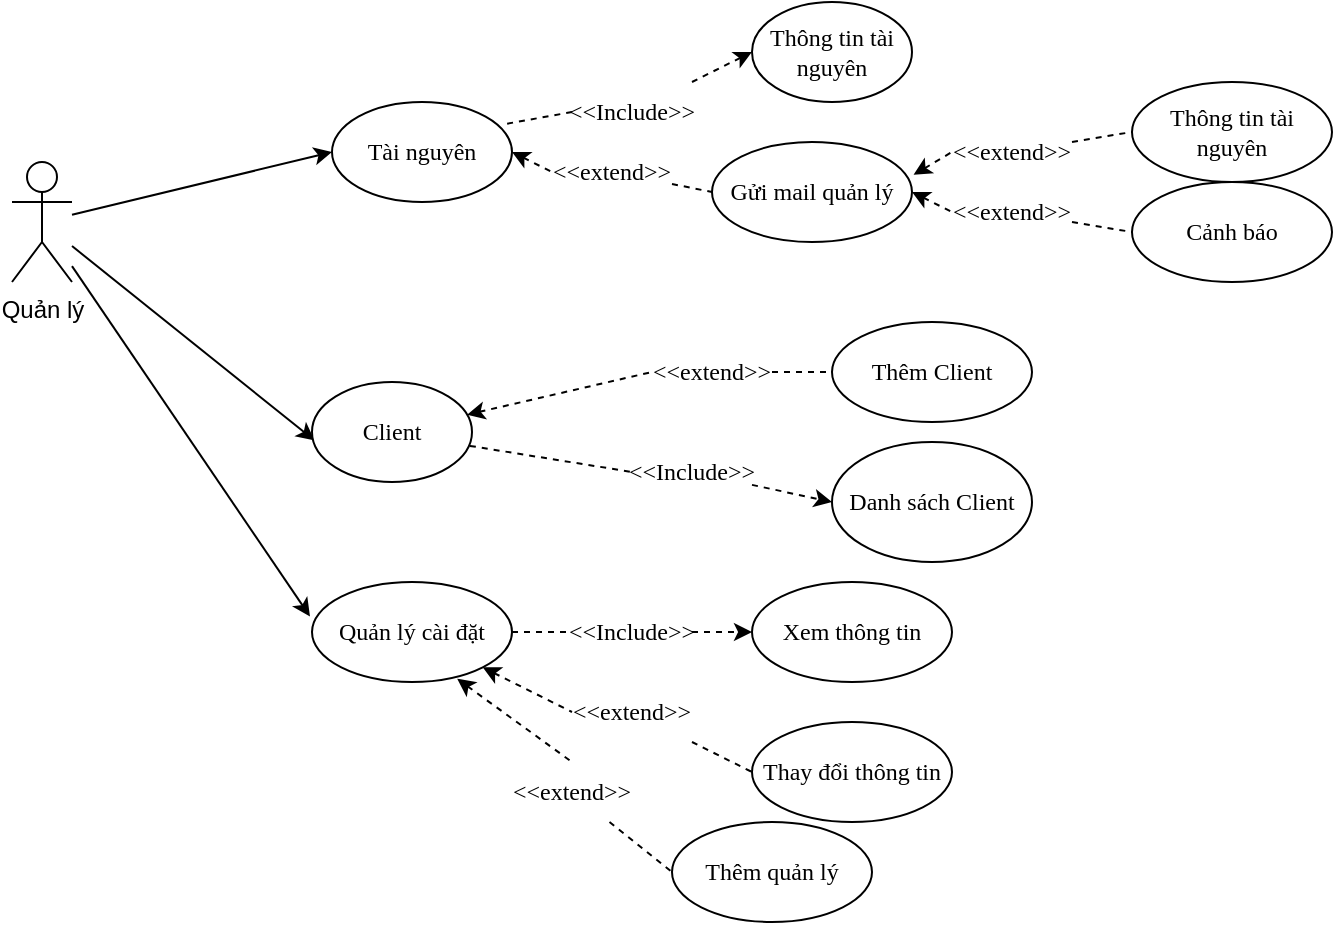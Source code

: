 <mxfile version="20.7.4" type="device"><diagram id="PqwYQyUffPjLbStrtvBU" name="Page-1"><mxGraphModel dx="901" dy="527" grid="1" gridSize="10" guides="1" tooltips="1" connect="1" arrows="1" fold="1" page="1" pageScale="1" pageWidth="850" pageHeight="1100" math="0" shadow="0"><root><mxCell id="0"/><mxCell id="1" parent="0"/><mxCell id="jgINSbvkNidryrkm8_Bx-7" value="" style="rounded=0;orthogonalLoop=1;jettySize=auto;html=1;entryX=0;entryY=0.5;entryDx=0;entryDy=0;" edge="1" parent="1" source="jgINSbvkNidryrkm8_Bx-1" target="jgINSbvkNidryrkm8_Bx-8"><mxGeometry relative="1" as="geometry"><mxPoint x="574.315" y="278.589" as="targetPoint"/></mxGeometry></mxCell><mxCell id="jgINSbvkNidryrkm8_Bx-11" style="edgeStyle=none;rounded=0;orthogonalLoop=1;jettySize=auto;html=1;entryX=0.016;entryY=0.585;entryDx=0;entryDy=0;entryPerimeter=0;fontFamily=Times New Roman;" edge="1" parent="1" source="jgINSbvkNidryrkm8_Bx-1" target="jgINSbvkNidryrkm8_Bx-10"><mxGeometry relative="1" as="geometry"/></mxCell><mxCell id="jgINSbvkNidryrkm8_Bx-13" style="edgeStyle=none;rounded=0;orthogonalLoop=1;jettySize=auto;html=1;entryX=-0.01;entryY=0.344;entryDx=0;entryDy=0;entryPerimeter=0;fontFamily=Times New Roman;" edge="1" parent="1" source="jgINSbvkNidryrkm8_Bx-1" target="jgINSbvkNidryrkm8_Bx-12"><mxGeometry relative="1" as="geometry"/></mxCell><mxCell id="jgINSbvkNidryrkm8_Bx-1" value="Quản lý" style="shape=umlActor;verticalLabelPosition=bottom;verticalAlign=top;html=1;outlineConnect=0;" vertex="1" parent="1"><mxGeometry x="370" y="300" width="30" height="60" as="geometry"/></mxCell><mxCell id="jgINSbvkNidryrkm8_Bx-8" value="Tài nguyên" style="ellipse;whiteSpace=wrap;html=1;fontFamily=Times New Roman;" vertex="1" parent="1"><mxGeometry x="530" y="270" width="90" height="50" as="geometry"/></mxCell><mxCell id="jgINSbvkNidryrkm8_Bx-17" value="" style="edgeStyle=none;rounded=0;orthogonalLoop=1;jettySize=auto;html=1;fontFamily=Times New Roman;dashed=1;endArrow=none;endFill=0;entryX=0;entryY=0.5;entryDx=0;entryDy=0;startArrow=classic;startFill=1;" edge="1" parent="1" source="jgINSbvkNidryrkm8_Bx-10" target="jgINSbvkNidryrkm8_Bx-20"><mxGeometry relative="1" as="geometry"/></mxCell><mxCell id="jgINSbvkNidryrkm8_Bx-10" value="Client" style="ellipse;whiteSpace=wrap;html=1;fontFamily=Times New Roman;" vertex="1" parent="1"><mxGeometry x="520" y="410" width="80" height="50" as="geometry"/></mxCell><mxCell id="jgINSbvkNidryrkm8_Bx-12" value="Quản lý cài đặt" style="ellipse;whiteSpace=wrap;html=1;fontFamily=Times New Roman;" vertex="1" parent="1"><mxGeometry x="520" y="510" width="100" height="50" as="geometry"/></mxCell><mxCell id="jgINSbvkNidryrkm8_Bx-14" value="Thông tin tài nguyên" style="ellipse;whiteSpace=wrap;html=1;fontFamily=Times New Roman;" vertex="1" parent="1"><mxGeometry x="740" y="220" width="80" height="50" as="geometry"/></mxCell><mxCell id="jgINSbvkNidryrkm8_Bx-16" value="Thêm Client" style="ellipse;whiteSpace=wrap;html=1;fontFamily=Times New Roman;" vertex="1" parent="1"><mxGeometry x="780" y="380" width="100" height="50" as="geometry"/></mxCell><mxCell id="jgINSbvkNidryrkm8_Bx-18" value="Danh sách Client" style="ellipse;whiteSpace=wrap;html=1;fontFamily=Times New Roman;" vertex="1" parent="1"><mxGeometry x="780" y="440" width="100" height="60" as="geometry"/></mxCell><mxCell id="jgINSbvkNidryrkm8_Bx-21" style="edgeStyle=none;rounded=0;orthogonalLoop=1;jettySize=auto;html=1;entryX=0;entryY=0.5;entryDx=0;entryDy=0;dashed=1;fontFamily=Times New Roman;endArrow=none;endFill=0;" edge="1" parent="1" source="jgINSbvkNidryrkm8_Bx-20" target="jgINSbvkNidryrkm8_Bx-16"><mxGeometry relative="1" as="geometry"/></mxCell><mxCell id="jgINSbvkNidryrkm8_Bx-20" value="&amp;lt;&amp;lt;extend&amp;gt;&amp;gt;" style="text;html=1;strokeColor=none;fillColor=none;align=center;verticalAlign=middle;whiteSpace=wrap;rounded=0;fontFamily=Times New Roman;" vertex="1" parent="1"><mxGeometry x="690" y="390" width="60" height="30" as="geometry"/></mxCell><mxCell id="jgINSbvkNidryrkm8_Bx-22" value="" style="edgeStyle=none;rounded=0;orthogonalLoop=1;jettySize=auto;html=1;fontFamily=Times New Roman;dashed=1;endArrow=none;endFill=0;entryX=0;entryY=0.5;entryDx=0;entryDy=0;exitX=0.987;exitY=0.639;exitDx=0;exitDy=0;exitPerimeter=0;" edge="1" parent="1" target="jgINSbvkNidryrkm8_Bx-24" source="jgINSbvkNidryrkm8_Bx-10"><mxGeometry relative="1" as="geometry"><mxPoint x="650.0" y="420" as="sourcePoint"/></mxGeometry></mxCell><mxCell id="jgINSbvkNidryrkm8_Bx-23" style="edgeStyle=none;rounded=0;orthogonalLoop=1;jettySize=auto;html=1;entryX=0;entryY=0.5;entryDx=0;entryDy=0;dashed=1;fontFamily=Times New Roman;endArrow=classic;endFill=1;" edge="1" parent="1" source="jgINSbvkNidryrkm8_Bx-24" target="jgINSbvkNidryrkm8_Bx-18"><mxGeometry relative="1" as="geometry"><mxPoint x="781.19" y="485" as="targetPoint"/></mxGeometry></mxCell><mxCell id="jgINSbvkNidryrkm8_Bx-24" value="&amp;lt;&amp;lt;Include&amp;gt;&amp;gt;" style="text;html=1;strokeColor=none;fillColor=none;align=center;verticalAlign=middle;whiteSpace=wrap;rounded=0;fontFamily=Times New Roman;" vertex="1" parent="1"><mxGeometry x="680" y="440" width="60" height="30" as="geometry"/></mxCell><mxCell id="jgINSbvkNidryrkm8_Bx-27" value="Gửi mail quản lý" style="ellipse;whiteSpace=wrap;html=1;fontFamily=Times New Roman;" vertex="1" parent="1"><mxGeometry x="720" y="290" width="100" height="50" as="geometry"/></mxCell><mxCell id="jgINSbvkNidryrkm8_Bx-29" value="Thông tin tài nguyên" style="ellipse;whiteSpace=wrap;html=1;fontFamily=Times New Roman;" vertex="1" parent="1"><mxGeometry x="930" y="260" width="100" height="50" as="geometry"/></mxCell><mxCell id="jgINSbvkNidryrkm8_Bx-41" value="Cảnh báo" style="ellipse;whiteSpace=wrap;html=1;fontFamily=Times New Roman;" vertex="1" parent="1"><mxGeometry x="930" y="310" width="100" height="50" as="geometry"/></mxCell><mxCell id="jgINSbvkNidryrkm8_Bx-42" value="Xem thông tin" style="ellipse;whiteSpace=wrap;html=1;fontFamily=Times New Roman;" vertex="1" parent="1"><mxGeometry x="740" y="510" width="100" height="50" as="geometry"/></mxCell><mxCell id="jgINSbvkNidryrkm8_Bx-45" value="Thêm quản lý" style="ellipse;whiteSpace=wrap;html=1;fontFamily=Times New Roman;" vertex="1" parent="1"><mxGeometry x="700" y="630" width="100" height="50" as="geometry"/></mxCell><mxCell id="jgINSbvkNidryrkm8_Bx-47" value="Thay đổi thông tin" style="ellipse;whiteSpace=wrap;html=1;fontFamily=Times New Roman;" vertex="1" parent="1"><mxGeometry x="740" y="580" width="100" height="50" as="geometry"/></mxCell><mxCell id="jgINSbvkNidryrkm8_Bx-48" value="" style="edgeStyle=none;rounded=0;orthogonalLoop=1;jettySize=auto;html=1;fontFamily=Times New Roman;dashed=1;endArrow=none;endFill=0;entryX=0.5;entryY=0;entryDx=0;entryDy=0;startArrow=classic;startFill=1;exitX=0.726;exitY=0.968;exitDx=0;exitDy=0;exitPerimeter=0;" edge="1" parent="1" target="jgINSbvkNidryrkm8_Bx-50" source="jgINSbvkNidryrkm8_Bx-12"><mxGeometry relative="1" as="geometry"><mxPoint x="530.004" y="656.426" as="sourcePoint"/></mxGeometry></mxCell><mxCell id="jgINSbvkNidryrkm8_Bx-49" style="edgeStyle=none;rounded=0;orthogonalLoop=1;jettySize=auto;html=1;entryX=0;entryY=0.5;entryDx=0;entryDy=0;dashed=1;fontFamily=Times New Roman;endArrow=none;endFill=0;" edge="1" parent="1" source="jgINSbvkNidryrkm8_Bx-50" target="jgINSbvkNidryrkm8_Bx-45"><mxGeometry relative="1" as="geometry"><mxPoint x="712.43" y="635" as="targetPoint"/></mxGeometry></mxCell><mxCell id="jgINSbvkNidryrkm8_Bx-50" value="&amp;lt;&amp;lt;extend&amp;gt;&amp;gt;" style="text;html=1;strokeColor=none;fillColor=none;align=center;verticalAlign=middle;whiteSpace=wrap;rounded=0;fontFamily=Times New Roman;" vertex="1" parent="1"><mxGeometry x="620.0" y="600" width="60" height="30" as="geometry"/></mxCell><mxCell id="jgINSbvkNidryrkm8_Bx-51" value="" style="edgeStyle=none;rounded=0;orthogonalLoop=1;jettySize=auto;html=1;fontFamily=Times New Roman;dashed=1;endArrow=none;endFill=0;entryX=0;entryY=0.5;entryDx=0;entryDy=0;startArrow=classic;startFill=1;exitX=1;exitY=1;exitDx=0;exitDy=0;" edge="1" parent="1" target="jgINSbvkNidryrkm8_Bx-53" source="jgINSbvkNidryrkm8_Bx-12"><mxGeometry relative="1" as="geometry"><mxPoint x="590.004" y="746.426" as="sourcePoint"/></mxGeometry></mxCell><mxCell id="jgINSbvkNidryrkm8_Bx-52" style="edgeStyle=none;rounded=0;orthogonalLoop=1;jettySize=auto;html=1;entryX=0;entryY=0.5;entryDx=0;entryDy=0;dashed=1;fontFamily=Times New Roman;endArrow=none;endFill=0;" edge="1" parent="1" source="jgINSbvkNidryrkm8_Bx-53" target="jgINSbvkNidryrkm8_Bx-47"><mxGeometry relative="1" as="geometry"><mxPoint x="772.43" y="725" as="targetPoint"/></mxGeometry></mxCell><mxCell id="jgINSbvkNidryrkm8_Bx-53" value="&amp;lt;&amp;lt;extend&amp;gt;&amp;gt;" style="text;html=1;strokeColor=none;fillColor=none;align=center;verticalAlign=middle;whiteSpace=wrap;rounded=0;fontFamily=Times New Roman;" vertex="1" parent="1"><mxGeometry x="650" y="560" width="60" height="30" as="geometry"/></mxCell><mxCell id="jgINSbvkNidryrkm8_Bx-56" value="" style="edgeStyle=none;rounded=0;orthogonalLoop=1;jettySize=auto;html=1;fontFamily=Times New Roman;dashed=1;endArrow=none;endFill=0;entryX=0;entryY=0.5;entryDx=0;entryDy=0;startArrow=classic;startFill=1;exitX=1;exitY=0.5;exitDx=0;exitDy=0;" edge="1" parent="1" target="jgINSbvkNidryrkm8_Bx-58" source="jgINSbvkNidryrkm8_Bx-27"><mxGeometry relative="1" as="geometry"><mxPoint x="627.574" y="456.426" as="sourcePoint"/></mxGeometry></mxCell><mxCell id="jgINSbvkNidryrkm8_Bx-57" style="edgeStyle=none;rounded=0;orthogonalLoop=1;jettySize=auto;html=1;entryX=0;entryY=0.5;entryDx=0;entryDy=0;dashed=1;fontFamily=Times New Roman;endArrow=none;endFill=0;" edge="1" parent="1" source="jgINSbvkNidryrkm8_Bx-58" target="jgINSbvkNidryrkm8_Bx-41"><mxGeometry relative="1" as="geometry"><mxPoint x="810" y="435" as="targetPoint"/></mxGeometry></mxCell><mxCell id="jgINSbvkNidryrkm8_Bx-58" value="&amp;lt;&amp;lt;extend&amp;gt;&amp;gt;" style="text;html=1;strokeColor=none;fillColor=none;align=center;verticalAlign=middle;whiteSpace=wrap;rounded=0;fontFamily=Times New Roman;" vertex="1" parent="1"><mxGeometry x="840" y="310" width="60" height="30" as="geometry"/></mxCell><mxCell id="jgINSbvkNidryrkm8_Bx-59" value="" style="edgeStyle=none;rounded=0;orthogonalLoop=1;jettySize=auto;html=1;fontFamily=Times New Roman;dashed=1;endArrow=none;endFill=0;entryX=0;entryY=0.5;entryDx=0;entryDy=0;startArrow=classic;startFill=1;exitX=1.008;exitY=0.328;exitDx=0;exitDy=0;exitPerimeter=0;" edge="1" parent="1" target="jgINSbvkNidryrkm8_Bx-61" source="jgINSbvkNidryrkm8_Bx-27"><mxGeometry relative="1" as="geometry"><mxPoint x="697.574" y="246.426" as="sourcePoint"/></mxGeometry></mxCell><mxCell id="jgINSbvkNidryrkm8_Bx-60" style="edgeStyle=none;rounded=0;orthogonalLoop=1;jettySize=auto;html=1;entryX=0;entryY=0.5;entryDx=0;entryDy=0;dashed=1;fontFamily=Times New Roman;endArrow=none;endFill=0;" edge="1" parent="1" source="jgINSbvkNidryrkm8_Bx-61" target="jgINSbvkNidryrkm8_Bx-29"><mxGeometry relative="1" as="geometry"><mxPoint x="880" y="225" as="targetPoint"/></mxGeometry></mxCell><mxCell id="jgINSbvkNidryrkm8_Bx-61" value="&amp;lt;&amp;lt;extend&amp;gt;&amp;gt;" style="text;html=1;strokeColor=none;fillColor=none;align=center;verticalAlign=middle;whiteSpace=wrap;rounded=0;fontFamily=Times New Roman;" vertex="1" parent="1"><mxGeometry x="840" y="280" width="60" height="30" as="geometry"/></mxCell><mxCell id="jgINSbvkNidryrkm8_Bx-62" value="" style="edgeStyle=none;rounded=0;orthogonalLoop=1;jettySize=auto;html=1;fontFamily=Times New Roman;dashed=1;endArrow=none;endFill=0;entryX=0;entryY=0.5;entryDx=0;entryDy=0;startArrow=classic;startFill=1;exitX=1;exitY=0.5;exitDx=0;exitDy=0;" edge="1" parent="1" target="jgINSbvkNidryrkm8_Bx-64" source="jgINSbvkNidryrkm8_Bx-8"><mxGeometry relative="1" as="geometry"><mxPoint x="620.004" y="359.996" as="sourcePoint"/></mxGeometry></mxCell><mxCell id="jgINSbvkNidryrkm8_Bx-63" style="edgeStyle=none;rounded=0;orthogonalLoop=1;jettySize=auto;html=1;entryX=0;entryY=0.5;entryDx=0;entryDy=0;dashed=1;fontFamily=Times New Roman;endArrow=none;endFill=0;" edge="1" parent="1" source="jgINSbvkNidryrkm8_Bx-64" target="jgINSbvkNidryrkm8_Bx-27"><mxGeometry relative="1" as="geometry"><mxPoint x="802.43" y="338.57" as="targetPoint"/></mxGeometry></mxCell><mxCell id="jgINSbvkNidryrkm8_Bx-64" value="&amp;lt;&amp;lt;extend&amp;gt;&amp;gt;" style="text;html=1;strokeColor=none;fillColor=none;align=center;verticalAlign=middle;whiteSpace=wrap;rounded=0;fontFamily=Times New Roman;" vertex="1" parent="1"><mxGeometry x="640" y="290" width="60" height="30" as="geometry"/></mxCell><mxCell id="jgINSbvkNidryrkm8_Bx-69" value="" style="edgeStyle=none;rounded=0;orthogonalLoop=1;jettySize=auto;html=1;fontFamily=Times New Roman;dashed=1;endArrow=none;endFill=0;entryX=0;entryY=0.5;entryDx=0;entryDy=0;exitX=1;exitY=0.5;exitDx=0;exitDy=0;" edge="1" parent="1" target="jgINSbvkNidryrkm8_Bx-71" source="jgINSbvkNidryrkm8_Bx-12"><mxGeometry relative="1" as="geometry"><mxPoint x="600" y="578" as="sourcePoint"/></mxGeometry></mxCell><mxCell id="jgINSbvkNidryrkm8_Bx-70" style="edgeStyle=none;rounded=0;orthogonalLoop=1;jettySize=auto;html=1;entryX=0;entryY=0.5;entryDx=0;entryDy=0;dashed=1;fontFamily=Times New Roman;endArrow=classic;endFill=1;" edge="1" parent="1" source="jgINSbvkNidryrkm8_Bx-71" target="jgINSbvkNidryrkm8_Bx-42"><mxGeometry relative="1" as="geometry"><mxPoint x="740.52" y="553" as="targetPoint"/></mxGeometry></mxCell><mxCell id="jgINSbvkNidryrkm8_Bx-71" value="&amp;lt;&amp;lt;Include&amp;gt;&amp;gt;" style="text;html=1;strokeColor=none;fillColor=none;align=center;verticalAlign=middle;whiteSpace=wrap;rounded=0;fontFamily=Times New Roman;" vertex="1" parent="1"><mxGeometry x="650" y="520" width="60" height="30" as="geometry"/></mxCell><mxCell id="jgINSbvkNidryrkm8_Bx-72" value="" style="edgeStyle=none;rounded=0;orthogonalLoop=1;jettySize=auto;html=1;fontFamily=Times New Roman;dashed=1;endArrow=none;endFill=0;entryX=0;entryY=0.5;entryDx=0;entryDy=0;exitX=0.973;exitY=0.217;exitDx=0;exitDy=0;exitPerimeter=0;" edge="1" parent="1" target="jgINSbvkNidryrkm8_Bx-74" source="jgINSbvkNidryrkm8_Bx-8"><mxGeometry relative="1" as="geometry"><mxPoint x="538.96" y="161.95" as="sourcePoint"/></mxGeometry></mxCell><mxCell id="jgINSbvkNidryrkm8_Bx-73" style="edgeStyle=none;rounded=0;orthogonalLoop=1;jettySize=auto;html=1;entryX=0;entryY=0.5;entryDx=0;entryDy=0;dashed=1;fontFamily=Times New Roman;endArrow=classic;endFill=1;" edge="1" parent="1" source="jgINSbvkNidryrkm8_Bx-74" target="jgINSbvkNidryrkm8_Bx-14"><mxGeometry relative="1" as="geometry"><mxPoint x="720.0" y="190" as="targetPoint"/></mxGeometry></mxCell><mxCell id="jgINSbvkNidryrkm8_Bx-74" value="&amp;lt;&amp;lt;Include&amp;gt;&amp;gt;" style="text;html=1;strokeColor=none;fillColor=none;align=center;verticalAlign=middle;whiteSpace=wrap;rounded=0;fontFamily=Times New Roman;" vertex="1" parent="1"><mxGeometry x="650" y="260" width="60" height="30" as="geometry"/></mxCell></root></mxGraphModel></diagram></mxfile>